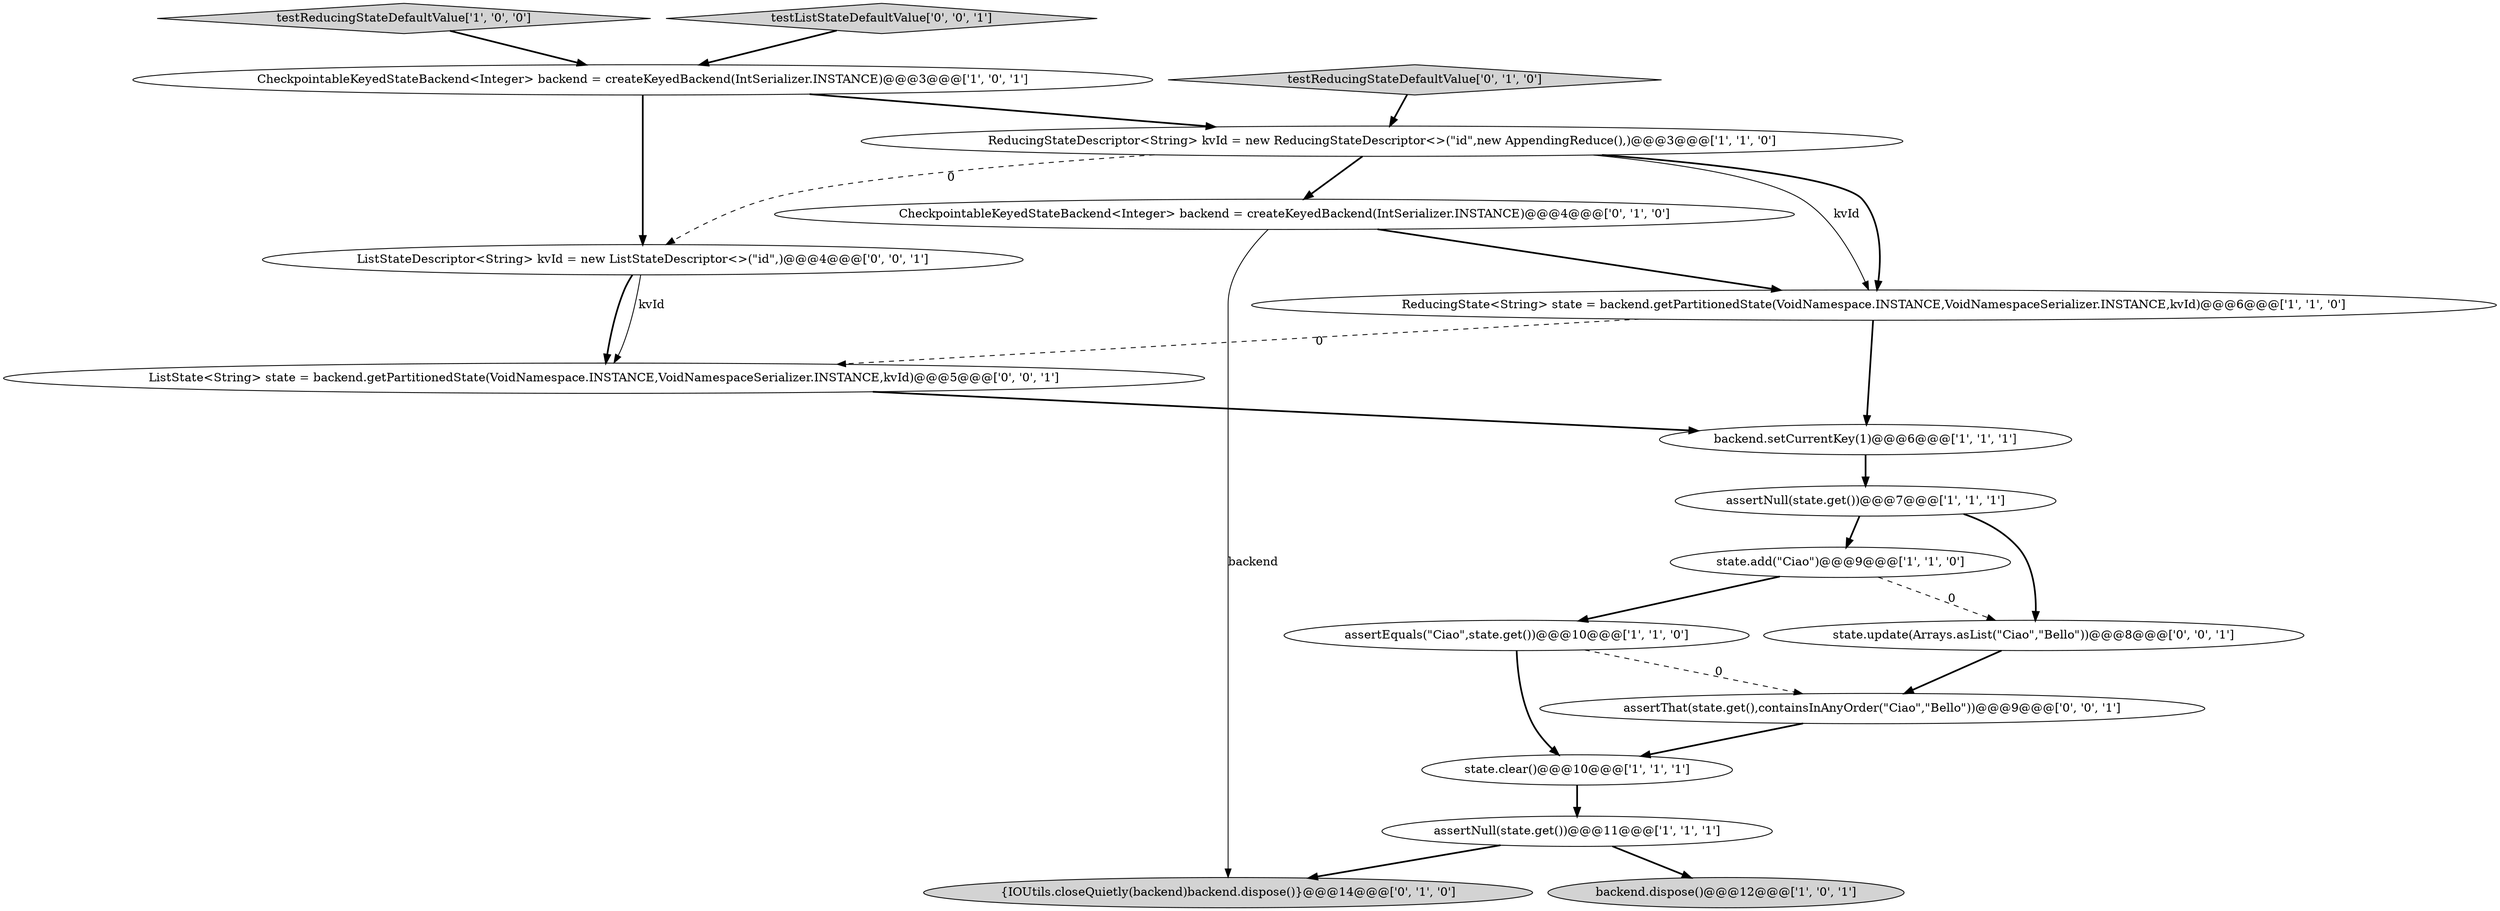 digraph {
1 [style = filled, label = "ReducingStateDescriptor<String> kvId = new ReducingStateDescriptor<>(\"id\",new AppendingReduce(),)@@@3@@@['1', '1', '0']", fillcolor = white, shape = ellipse image = "AAA0AAABBB1BBB"];
4 [style = filled, label = "ReducingState<String> state = backend.getPartitionedState(VoidNamespace.INSTANCE,VoidNamespaceSerializer.INSTANCE,kvId)@@@6@@@['1', '1', '0']", fillcolor = white, shape = ellipse image = "AAA0AAABBB1BBB"];
2 [style = filled, label = "testReducingStateDefaultValue['1', '0', '0']", fillcolor = lightgray, shape = diamond image = "AAA0AAABBB1BBB"];
3 [style = filled, label = "backend.dispose()@@@12@@@['1', '0', '1']", fillcolor = lightgray, shape = ellipse image = "AAA0AAABBB1BBB"];
11 [style = filled, label = "{IOUtils.closeQuietly(backend)backend.dispose()}@@@14@@@['0', '1', '0']", fillcolor = lightgray, shape = ellipse image = "AAA1AAABBB2BBB"];
13 [style = filled, label = "CheckpointableKeyedStateBackend<Integer> backend = createKeyedBackend(IntSerializer.INSTANCE)@@@4@@@['0', '1', '0']", fillcolor = white, shape = ellipse image = "AAA1AAABBB2BBB"];
10 [style = filled, label = "assertNull(state.get())@@@11@@@['1', '1', '1']", fillcolor = white, shape = ellipse image = "AAA0AAABBB1BBB"];
15 [style = filled, label = "testListStateDefaultValue['0', '0', '1']", fillcolor = lightgray, shape = diamond image = "AAA0AAABBB3BBB"];
12 [style = filled, label = "testReducingStateDefaultValue['0', '1', '0']", fillcolor = lightgray, shape = diamond image = "AAA0AAABBB2BBB"];
18 [style = filled, label = "ListState<String> state = backend.getPartitionedState(VoidNamespace.INSTANCE,VoidNamespaceSerializer.INSTANCE,kvId)@@@5@@@['0', '0', '1']", fillcolor = white, shape = ellipse image = "AAA0AAABBB3BBB"];
7 [style = filled, label = "assertEquals(\"Ciao\",state.get())@@@10@@@['1', '1', '0']", fillcolor = white, shape = ellipse image = "AAA0AAABBB1BBB"];
17 [style = filled, label = "state.update(Arrays.asList(\"Ciao\",\"Bello\"))@@@8@@@['0', '0', '1']", fillcolor = white, shape = ellipse image = "AAA0AAABBB3BBB"];
9 [style = filled, label = "state.clear()@@@10@@@['1', '1', '1']", fillcolor = white, shape = ellipse image = "AAA0AAABBB1BBB"];
14 [style = filled, label = "assertThat(state.get(),containsInAnyOrder(\"Ciao\",\"Bello\"))@@@9@@@['0', '0', '1']", fillcolor = white, shape = ellipse image = "AAA0AAABBB3BBB"];
5 [style = filled, label = "backend.setCurrentKey(1)@@@6@@@['1', '1', '1']", fillcolor = white, shape = ellipse image = "AAA0AAABBB1BBB"];
16 [style = filled, label = "ListStateDescriptor<String> kvId = new ListStateDescriptor<>(\"id\",)@@@4@@@['0', '0', '1']", fillcolor = white, shape = ellipse image = "AAA0AAABBB3BBB"];
8 [style = filled, label = "state.add(\"Ciao\")@@@9@@@['1', '1', '0']", fillcolor = white, shape = ellipse image = "AAA0AAABBB1BBB"];
6 [style = filled, label = "CheckpointableKeyedStateBackend<Integer> backend = createKeyedBackend(IntSerializer.INSTANCE)@@@3@@@['1', '0', '1']", fillcolor = white, shape = ellipse image = "AAA0AAABBB1BBB"];
0 [style = filled, label = "assertNull(state.get())@@@7@@@['1', '1', '1']", fillcolor = white, shape = ellipse image = "AAA0AAABBB1BBB"];
13->4 [style = bold, label=""];
7->9 [style = bold, label=""];
16->18 [style = bold, label=""];
4->5 [style = bold, label=""];
18->5 [style = bold, label=""];
12->1 [style = bold, label=""];
17->14 [style = bold, label=""];
10->11 [style = bold, label=""];
0->8 [style = bold, label=""];
14->9 [style = bold, label=""];
13->11 [style = solid, label="backend"];
15->6 [style = bold, label=""];
10->3 [style = bold, label=""];
1->4 [style = solid, label="kvId"];
6->16 [style = bold, label=""];
5->0 [style = bold, label=""];
0->17 [style = bold, label=""];
1->4 [style = bold, label=""];
1->16 [style = dashed, label="0"];
2->6 [style = bold, label=""];
16->18 [style = solid, label="kvId"];
8->7 [style = bold, label=""];
4->18 [style = dashed, label="0"];
7->14 [style = dashed, label="0"];
6->1 [style = bold, label=""];
8->17 [style = dashed, label="0"];
9->10 [style = bold, label=""];
1->13 [style = bold, label=""];
}
